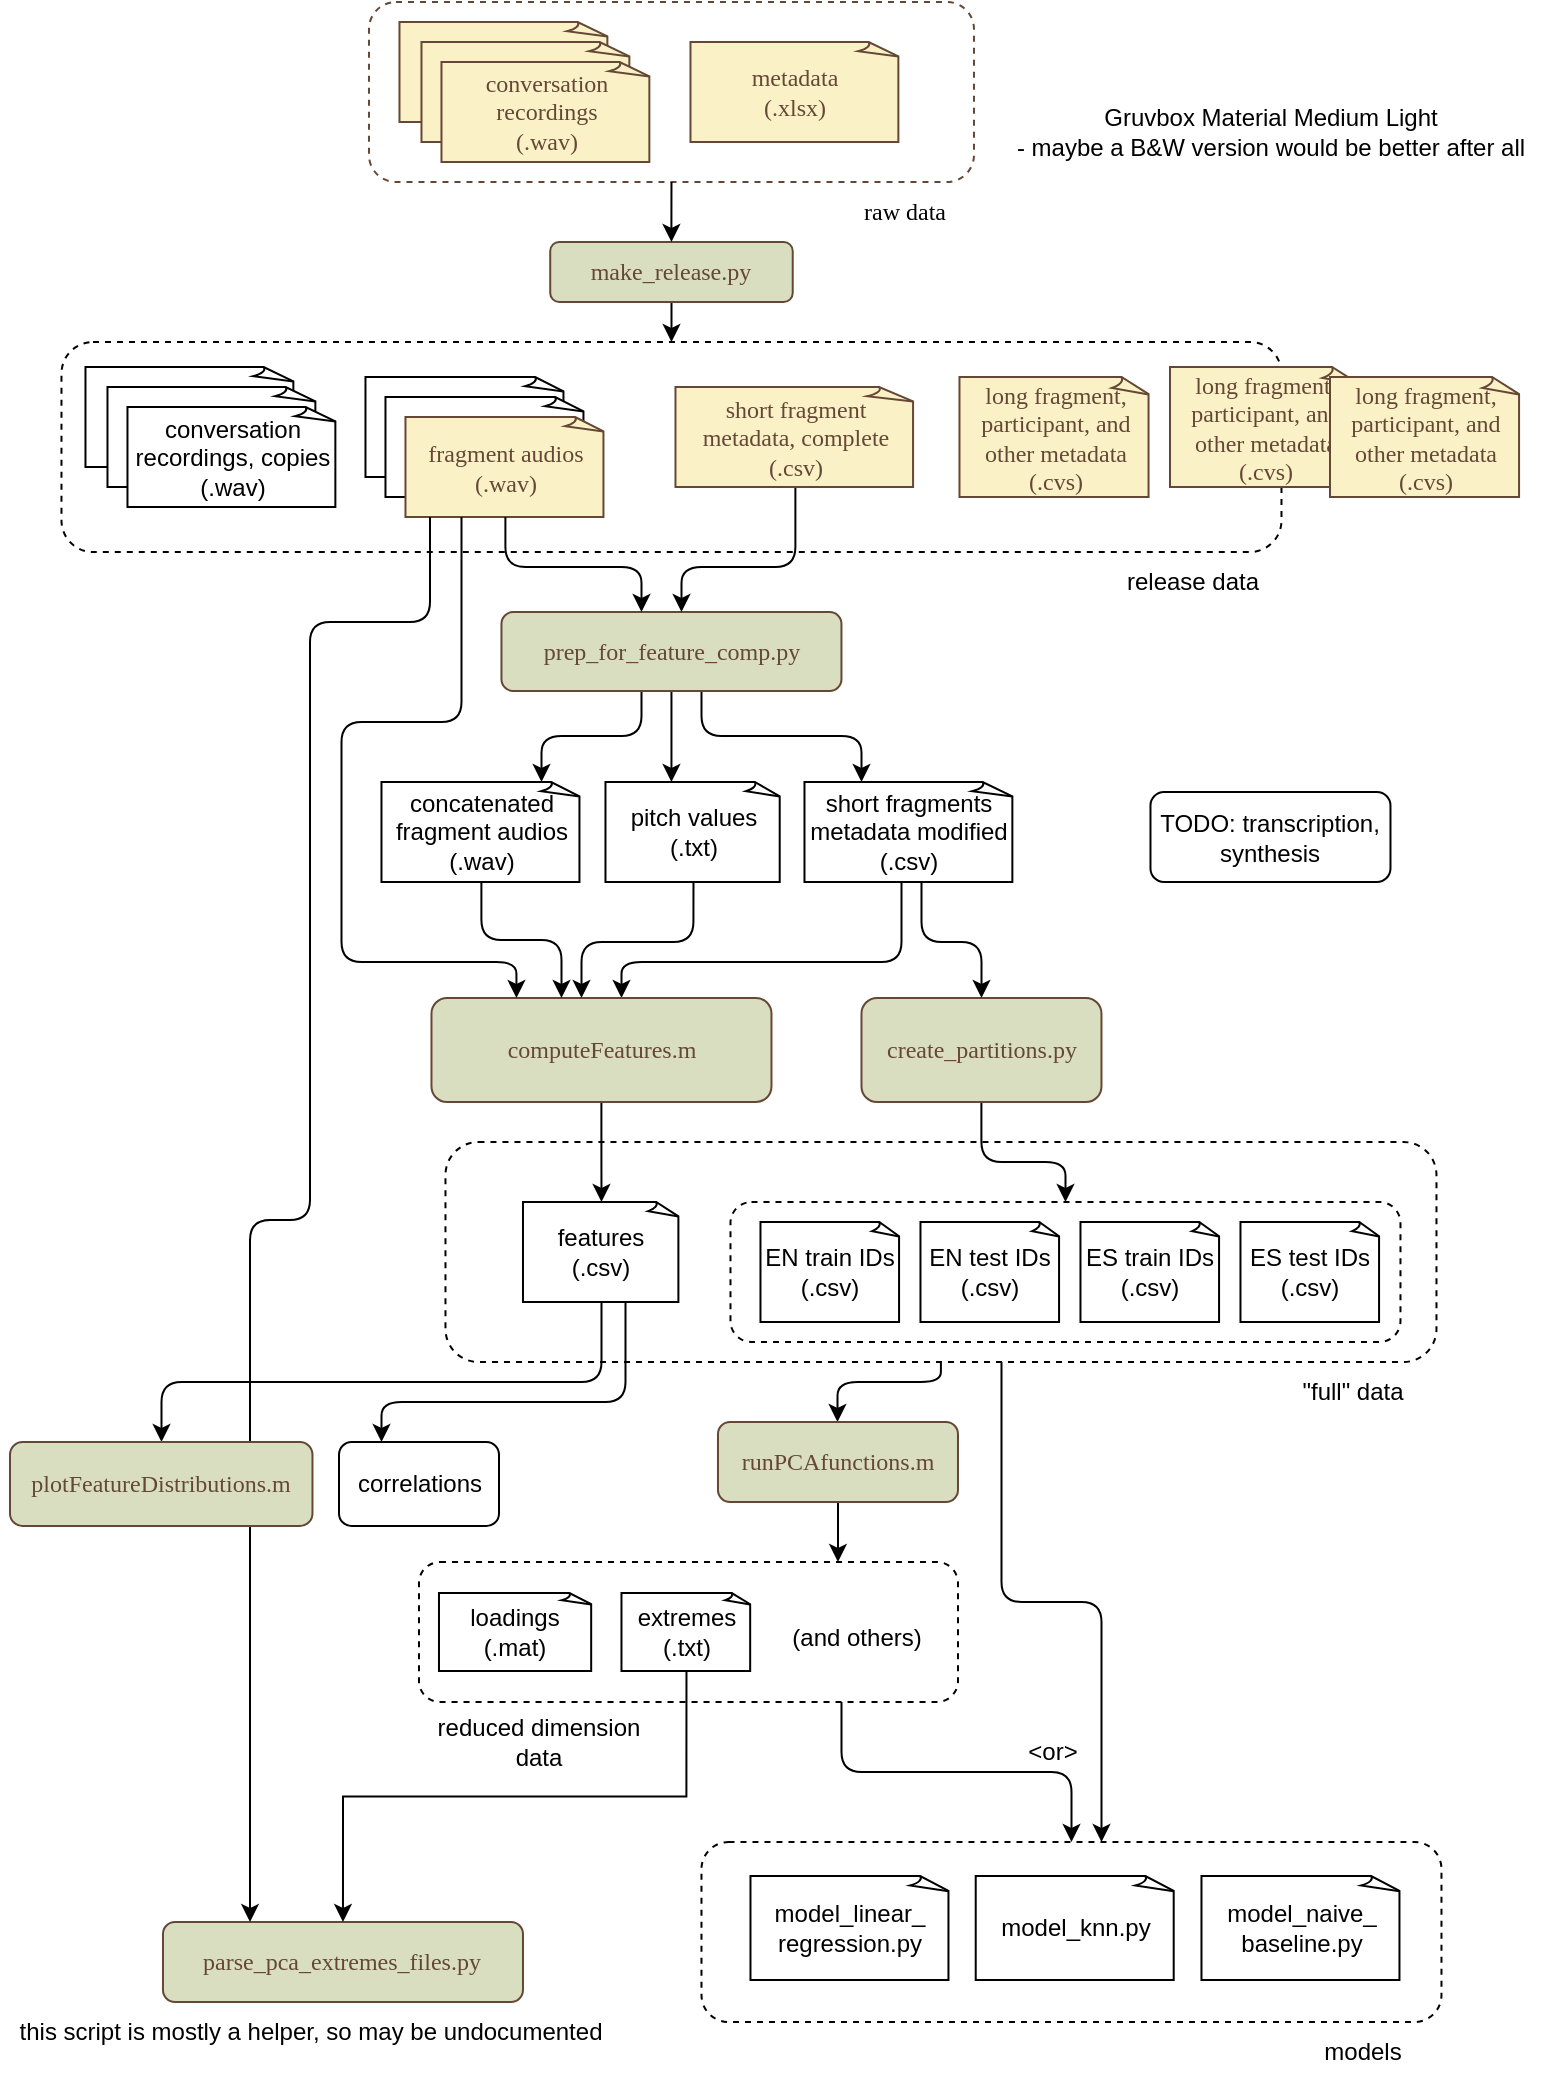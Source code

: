 <mxfile version="21.1.2" type="device">
  <diagram name="Page-1" id="ZXSU-Z6wVSWBDGXCP-Od">
    <mxGraphModel dx="1805" dy="1200" grid="1" gridSize="10" guides="1" tooltips="1" connect="1" arrows="1" fold="1" page="1" pageScale="1" pageWidth="850" pageHeight="1100" math="0" shadow="0">
      <root>
        <mxCell id="0" />
        <mxCell id="1" parent="0" />
        <mxCell id="qDof8D21UmIEmIrtxw4--8" style="edgeStyle=orthogonalEdgeStyle;rounded=1;orthogonalLoop=1;jettySize=auto;html=1;" parent="1" source="-QEo1qvbdwc9N4kor97y-74" target="OWXVFRiy__M9xzfPviYa-16" edge="1">
          <mxGeometry relative="1" as="geometry">
            <Array as="points">
              <mxPoint x="545.74" y="740" />
              <mxPoint x="493.74" y="740" />
            </Array>
          </mxGeometry>
        </mxCell>
        <mxCell id="qDof8D21UmIEmIrtxw4--10" style="edgeStyle=orthogonalEdgeStyle;rounded=1;orthogonalLoop=1;jettySize=auto;html=1;" parent="1" source="-QEo1qvbdwc9N4kor97y-74" target="qzybAINhsUFzTXOGSuHY-17" edge="1">
          <mxGeometry relative="1" as="geometry">
            <Array as="points">
              <mxPoint x="575.74" y="850" />
              <mxPoint x="625.74" y="850" />
            </Array>
          </mxGeometry>
        </mxCell>
        <mxCell id="-QEo1qvbdwc9N4kor97y-74" value="" style="rounded=1;whiteSpace=wrap;html=1;fillColor=none;dashed=1;" parent="1" vertex="1">
          <mxGeometry x="297.74" y="620" width="495.5" height="110" as="geometry" />
        </mxCell>
        <mxCell id="-QEo1qvbdwc9N4kor97y-45" value="" style="rounded=1;whiteSpace=wrap;html=1;fillColor=none;dashed=1;" parent="1" vertex="1">
          <mxGeometry x="105.74" y="220" width="610" height="105" as="geometry" />
        </mxCell>
        <mxCell id="-QEo1qvbdwc9N4kor97y-8" value="" style="rounded=1;whiteSpace=wrap;html=1;fillColor=none;strokeColor=#654735;strokeWidth=1;fillStyle=solid;gradientColor=none;dashed=1;perimeterSpacing=0;" parent="1" vertex="1">
          <mxGeometry x="259.49" y="50" width="302.5" height="90" as="geometry" />
        </mxCell>
        <mxCell id="qzybAINhsUFzTXOGSuHY-12" style="edgeStyle=orthogonalEdgeStyle;rounded=1;orthogonalLoop=1;jettySize=auto;html=1;" parent="1" source="OWXVFRiy__M9xzfPviYa-1" target="Ij160qP_-o8D6pLFXDZH-7" edge="1">
          <mxGeometry relative="1" as="geometry">
            <Array as="points">
              <mxPoint x="565.74" y="630" />
              <mxPoint x="607.74" y="630" />
            </Array>
          </mxGeometry>
        </mxCell>
        <mxCell id="OWXVFRiy__M9xzfPviYa-1" value="create_partitions.py" style="rounded=1;whiteSpace=wrap;html=1;fontFamily=Atkinson Hyperlegible;fillColor=#DADEC0;strokeColor=#654735;fontColor=#654735;" parent="1" vertex="1">
          <mxGeometry x="505.74" y="548" width="120" height="52" as="geometry" />
        </mxCell>
        <mxCell id="OWXVFRiy__M9xzfPviYa-9" style="edgeStyle=orthogonalEdgeStyle;rounded=1;orthogonalLoop=1;jettySize=auto;html=1;" parent="1" source="OWXVFRiy__M9xzfPviYa-8" target="OWXVFRiy__M9xzfPviYa-10" edge="1">
          <mxGeometry relative="1" as="geometry">
            <mxPoint x="510.74" y="769.5" as="targetPoint" />
            <Array as="points">
              <mxPoint x="425.74" y="417" />
              <mxPoint x="505.74" y="417" />
            </Array>
          </mxGeometry>
        </mxCell>
        <mxCell id="-QEo1qvbdwc9N4kor97y-78" style="edgeStyle=orthogonalEdgeStyle;rounded=1;orthogonalLoop=1;jettySize=auto;html=1;" parent="1" source="OWXVFRiy__M9xzfPviYa-8" target="-QEo1qvbdwc9N4kor97y-16" edge="1">
          <mxGeometry relative="1" as="geometry">
            <Array as="points">
              <mxPoint x="395.74" y="417" />
              <mxPoint x="345.74" y="417" />
            </Array>
          </mxGeometry>
        </mxCell>
        <mxCell id="qzybAINhsUFzTXOGSuHY-1" style="edgeStyle=orthogonalEdgeStyle;rounded=1;orthogonalLoop=1;jettySize=auto;html=1;" parent="1" source="OWXVFRiy__M9xzfPviYa-8" target="-QEo1qvbdwc9N4kor97y-51" edge="1">
          <mxGeometry relative="1" as="geometry">
            <Array as="points">
              <mxPoint x="410.74" y="457.5" />
              <mxPoint x="410.74" y="457.5" />
            </Array>
          </mxGeometry>
        </mxCell>
        <mxCell id="OWXVFRiy__M9xzfPviYa-8" value="prep_for_feature_comp.py" style="rounded=1;whiteSpace=wrap;html=1;fontFamily=Atkinson Hyperlegible;fillColor=#DADEC0;strokeColor=#654735;fontColor=#654735;" parent="1" vertex="1">
          <mxGeometry x="325.73" y="355" width="170" height="39.5" as="geometry" />
        </mxCell>
        <mxCell id="-QEo1qvbdwc9N4kor97y-10" style="edgeStyle=orthogonalEdgeStyle;rounded=1;orthogonalLoop=1;jettySize=auto;html=1;" parent="1" source="OWXVFRiy__M9xzfPviYa-10" target="OWXVFRiy__M9xzfPviYa-12" edge="1">
          <mxGeometry relative="1" as="geometry">
            <Array as="points">
              <mxPoint x="525.74" y="530" />
              <mxPoint x="385.74" y="530" />
            </Array>
          </mxGeometry>
        </mxCell>
        <mxCell id="qDof8D21UmIEmIrtxw4--5" style="edgeStyle=orthogonalEdgeStyle;rounded=1;orthogonalLoop=1;jettySize=auto;html=1;" parent="1" source="OWXVFRiy__M9xzfPviYa-10" target="OWXVFRiy__M9xzfPviYa-1" edge="1">
          <mxGeometry relative="1" as="geometry">
            <Array as="points">
              <mxPoint x="535.74" y="520" />
              <mxPoint x="565.74" y="520" />
            </Array>
          </mxGeometry>
        </mxCell>
        <mxCell id="OWXVFRiy__M9xzfPviYa-10" value="short fragments metadata modified&lt;br&gt;(.csv)" style="whiteSpace=wrap;html=1;shape=mxgraph.basic.document;rounded=1;" parent="1" vertex="1">
          <mxGeometry x="477.24" y="440" width="105" height="50" as="geometry" />
        </mxCell>
        <mxCell id="qDof8D21UmIEmIrtxw4--6" style="edgeStyle=orthogonalEdgeStyle;rounded=1;orthogonalLoop=1;jettySize=auto;html=1;" parent="1" source="OWXVFRiy__M9xzfPviYa-12" target="OWXVFRiy__M9xzfPviYa-50" edge="1">
          <mxGeometry relative="1" as="geometry" />
        </mxCell>
        <mxCell id="OWXVFRiy__M9xzfPviYa-12" value="computeFeatures.m" style="rounded=1;whiteSpace=wrap;html=1;fontFamily=Atkinson Hyperlegible;fillColor=#DADEC0;strokeColor=#654735;fontColor=#654735;" parent="1" vertex="1">
          <mxGeometry x="290.74" y="548" width="170" height="52" as="geometry" />
        </mxCell>
        <mxCell id="OWXVFRiy__M9xzfPviYa-15" style="edgeStyle=orthogonalEdgeStyle;rounded=1;orthogonalLoop=1;jettySize=auto;html=1;exitX=0.5;exitY=1;exitDx=0;exitDy=0;exitPerimeter=0;" parent="1" source="OWXVFRiy__M9xzfPviYa-10" target="OWXVFRiy__M9xzfPviYa-10" edge="1">
          <mxGeometry relative="1" as="geometry" />
        </mxCell>
        <mxCell id="qzybAINhsUFzTXOGSuHY-8" style="edgeStyle=orthogonalEdgeStyle;rounded=1;orthogonalLoop=1;jettySize=auto;html=1;" parent="1" source="OWXVFRiy__M9xzfPviYa-16" target="qzybAINhsUFzTXOGSuHY-7" edge="1">
          <mxGeometry relative="1" as="geometry">
            <Array as="points">
              <mxPoint x="493.74" y="870" />
              <mxPoint x="493.74" y="870" />
            </Array>
          </mxGeometry>
        </mxCell>
        <mxCell id="OWXVFRiy__M9xzfPviYa-16" value="runPCAfunctions.m" style="rounded=1;whiteSpace=wrap;html=1;fontFamily=Atkinson Hyperlegible;fillColor=#DADEC0;strokeColor=#654735;fontColor=#654735;" parent="1" vertex="1">
          <mxGeometry x="433.99" y="760" width="120" height="40" as="geometry" />
        </mxCell>
        <mxCell id="qDof8D21UmIEmIrtxw4--1" style="edgeStyle=orthogonalEdgeStyle;rounded=1;orthogonalLoop=1;jettySize=auto;html=1;entryX=0.5;entryY=0;entryDx=0;entryDy=0;" parent="1" source="OWXVFRiy__M9xzfPviYa-31" target="-QEo1qvbdwc9N4kor97y-45" edge="1">
          <mxGeometry relative="1" as="geometry" />
        </mxCell>
        <mxCell id="OWXVFRiy__M9xzfPviYa-31" value="make_release.py" style="rounded=1;whiteSpace=wrap;html=1;strokeColor=#654735;fontColor=#654735;fillColor=#DADEC0;fontFamily=Atkinson Hyperlegible;" parent="1" vertex="1">
          <mxGeometry x="350.11" y="170" width="121.25" height="30" as="geometry" />
        </mxCell>
        <mxCell id="qzybAINhsUFzTXOGSuHY-29" style="edgeStyle=orthogonalEdgeStyle;rounded=1;orthogonalLoop=1;jettySize=auto;html=1;" parent="1" source="OWXVFRiy__M9xzfPviYa-50" target="qzybAINhsUFzTXOGSuHY-28" edge="1">
          <mxGeometry relative="1" as="geometry">
            <Array as="points">
              <mxPoint x="387.74" y="750" />
              <mxPoint x="265.74" y="750" />
            </Array>
          </mxGeometry>
        </mxCell>
        <mxCell id="qDof8D21UmIEmIrtxw4--7" style="edgeStyle=orthogonalEdgeStyle;rounded=1;orthogonalLoop=1;jettySize=auto;html=1;" parent="1" source="OWXVFRiy__M9xzfPviYa-50" target="OWXVFRiy__M9xzfPviYa-39" edge="1">
          <mxGeometry relative="1" as="geometry">
            <Array as="points">
              <mxPoint x="375.74" y="740" />
              <mxPoint x="155.74" y="740" />
            </Array>
          </mxGeometry>
        </mxCell>
        <mxCell id="OWXVFRiy__M9xzfPviYa-50" value="features&lt;br&gt;(.csv)" style="whiteSpace=wrap;html=1;shape=mxgraph.basic.document;rounded=1;" parent="1" vertex="1">
          <mxGeometry x="336.49" y="650" width="78.5" height="50" as="geometry" />
        </mxCell>
        <mxCell id="-QEo1qvbdwc9N4kor97y-2" value="metadata&lt;br&gt;(.xlsx)" style="whiteSpace=wrap;html=1;shape=mxgraph.basic.document;rounded=1;fillColor=#fbf1c7;strokeColor=#654735;fontColor=#654735;fontFamily=Atkinson Hyperlegible;" parent="1" vertex="1">
          <mxGeometry x="420.24" y="70" width="105" height="50" as="geometry" />
        </mxCell>
        <mxCell id="-QEo1qvbdwc9N4kor97y-5" value="" style="group;rounded=1;" parent="1" vertex="1" connectable="0">
          <mxGeometry x="274.74" y="60" width="126" height="70" as="geometry" />
        </mxCell>
        <mxCell id="-QEo1qvbdwc9N4kor97y-3" value="" style="whiteSpace=wrap;html=1;shape=mxgraph.basic.document;rounded=1;fillColor=#fbf1c7;strokeColor=#654735;fontColor=#654735;" parent="-QEo1qvbdwc9N4kor97y-5" vertex="1">
          <mxGeometry width="105" height="50" as="geometry" />
        </mxCell>
        <mxCell id="-QEo1qvbdwc9N4kor97y-4" value="" style="whiteSpace=wrap;html=1;shape=mxgraph.basic.document;rounded=1;fillColor=#fbf1c7;strokeColor=#654735;fontColor=#654735;" parent="-QEo1qvbdwc9N4kor97y-5" vertex="1">
          <mxGeometry x="11" y="10" width="105" height="50" as="geometry" />
        </mxCell>
        <mxCell id="-QEo1qvbdwc9N4kor97y-1" value="conversation recordings&lt;br&gt;(.wav)" style="whiteSpace=wrap;html=1;shape=mxgraph.basic.document;rounded=1;fillColor=#fbf1c7;strokeColor=#654735;fontColor=#654735;fontFamily=Atkinson Hyperlegible;" parent="-QEo1qvbdwc9N4kor97y-5" vertex="1">
          <mxGeometry x="21" y="20" width="105" height="50" as="geometry" />
        </mxCell>
        <mxCell id="-QEo1qvbdwc9N4kor97y-9" style="edgeStyle=orthogonalEdgeStyle;rounded=1;orthogonalLoop=1;jettySize=auto;html=1;exitX=0.5;exitY=1;exitDx=0;exitDy=0;entryX=0.5;entryY=0;entryDx=0;entryDy=0;endArrow=classic;endFill=1;" parent="1" source="-QEo1qvbdwc9N4kor97y-8" target="OWXVFRiy__M9xzfPviYa-31" edge="1">
          <mxGeometry relative="1" as="geometry">
            <Array as="points">
              <mxPoint x="410.74" y="160" />
              <mxPoint x="410.74" y="160" />
            </Array>
          </mxGeometry>
        </mxCell>
        <mxCell id="qDof8D21UmIEmIrtxw4--3" style="edgeStyle=orthogonalEdgeStyle;rounded=1;orthogonalLoop=1;jettySize=auto;html=1;" parent="1" source="-QEo1qvbdwc9N4kor97y-16" target="OWXVFRiy__M9xzfPviYa-12" edge="1">
          <mxGeometry relative="1" as="geometry">
            <Array as="points">
              <mxPoint x="315.74" y="519" />
              <mxPoint x="355.74" y="519" />
            </Array>
          </mxGeometry>
        </mxCell>
        <mxCell id="-QEo1qvbdwc9N4kor97y-16" value="concatenated fragment audios&lt;br&gt;(.wav)" style="whiteSpace=wrap;html=1;shape=mxgraph.basic.document;rounded=1;" parent="1" vertex="1">
          <mxGeometry x="265.74" y="440" width="100" height="50" as="geometry" />
        </mxCell>
        <mxCell id="-QEo1qvbdwc9N4kor97y-31" value="" style="group;rounded=1;" parent="1" vertex="1" connectable="0">
          <mxGeometry x="257.74" y="237.5" width="120" height="70" as="geometry" />
        </mxCell>
        <mxCell id="-QEo1qvbdwc9N4kor97y-28" value="" style="whiteSpace=wrap;html=1;shape=mxgraph.basic.document;rounded=1;" parent="-QEo1qvbdwc9N4kor97y-31" vertex="1">
          <mxGeometry width="100" height="50" as="geometry" />
        </mxCell>
        <mxCell id="-QEo1qvbdwc9N4kor97y-29" value="" style="whiteSpace=wrap;html=1;shape=mxgraph.basic.document;rounded=1;" parent="-QEo1qvbdwc9N4kor97y-31" vertex="1">
          <mxGeometry x="10" y="10" width="100" height="50" as="geometry" />
        </mxCell>
        <mxCell id="-QEo1qvbdwc9N4kor97y-30" value="fragment audios&lt;br&gt;(.wav)" style="whiteSpace=wrap;html=1;shape=mxgraph.basic.document;rounded=1;fontFamily=Atkinson Hyperlegible;fillColor=#fbf1c7;strokeColor=#654735;fontColor=#654735;" parent="-QEo1qvbdwc9N4kor97y-31" vertex="1">
          <mxGeometry x="20" y="20" width="100" height="50" as="geometry" />
        </mxCell>
        <mxCell id="-QEo1qvbdwc9N4kor97y-72" style="edgeStyle=orthogonalEdgeStyle;rounded=1;orthogonalLoop=1;jettySize=auto;html=1;" parent="1" source="-QEo1qvbdwc9N4kor97y-35" target="OWXVFRiy__M9xzfPviYa-8" edge="1">
          <mxGeometry relative="1" as="geometry">
            <Array as="points">
              <mxPoint x="472.74" y="332.5" />
              <mxPoint x="415.74" y="332.5" />
            </Array>
          </mxGeometry>
        </mxCell>
        <mxCell id="-QEo1qvbdwc9N4kor97y-35" value="short fragment metadata, complete&lt;br&gt;(.csv)" style="whiteSpace=wrap;html=1;shape=mxgraph.basic.document;rounded=1;fontFamily=Atkinson Hyperlegible;fillColor=#fbf1c7;strokeColor=#654735;fontColor=#654735;" parent="1" vertex="1">
          <mxGeometry x="412.74" y="242.5" width="120" height="50" as="geometry" />
        </mxCell>
        <mxCell id="-QEo1qvbdwc9N4kor97y-46" value="release data" style="text;html=1;align=center;verticalAlign=middle;resizable=0;points=[];autosize=1;strokeColor=none;fillColor=none;rounded=1;" parent="1" vertex="1">
          <mxGeometry x="625.74" y="325" width="90" height="30" as="geometry" />
        </mxCell>
        <mxCell id="-QEo1qvbdwc9N4kor97y-48" value="raw data" style="text;html=1;align=center;verticalAlign=middle;resizable=0;points=[];autosize=1;strokeColor=none;fillColor=none;rounded=1;fontFamily=Atkinson Hyperlegible;" parent="1" vertex="1">
          <mxGeometry x="491.99" y="140" width="70" height="30" as="geometry" />
        </mxCell>
        <mxCell id="-QEo1qvbdwc9N4kor97y-70" style="edgeStyle=orthogonalEdgeStyle;rounded=1;orthogonalLoop=1;jettySize=auto;html=1;exitX=0.5;exitY=1;exitDx=0;exitDy=0;exitPerimeter=0;" parent="1" source="-QEo1qvbdwc9N4kor97y-51" target="OWXVFRiy__M9xzfPviYa-12" edge="1">
          <mxGeometry relative="1" as="geometry">
            <Array as="points">
              <mxPoint x="421.74" y="520" />
              <mxPoint x="365.74" y="520" />
            </Array>
          </mxGeometry>
        </mxCell>
        <mxCell id="-QEo1qvbdwc9N4kor97y-51" value="pitch values&lt;br&gt;(.txt)" style="whiteSpace=wrap;html=1;shape=mxgraph.basic.document;rounded=1;" parent="1" vertex="1">
          <mxGeometry x="377.74" y="440" width="88" height="50" as="geometry" />
        </mxCell>
        <mxCell id="-QEo1qvbdwc9N4kor97y-55" value="TODO: transcription, synthesis" style="rounded=1;whiteSpace=wrap;html=1;" parent="1" vertex="1">
          <mxGeometry x="650.24" y="445" width="120" height="45" as="geometry" />
        </mxCell>
        <mxCell id="-QEo1qvbdwc9N4kor97y-56" value="" style="group;rounded=1;" parent="1" vertex="1" connectable="0">
          <mxGeometry x="117.74" y="232.5" width="126" height="70" as="geometry" />
        </mxCell>
        <mxCell id="-QEo1qvbdwc9N4kor97y-57" value="" style="whiteSpace=wrap;html=1;shape=mxgraph.basic.document;rounded=1;" parent="-QEo1qvbdwc9N4kor97y-56" vertex="1">
          <mxGeometry width="105" height="50" as="geometry" />
        </mxCell>
        <mxCell id="-QEo1qvbdwc9N4kor97y-58" value="" style="whiteSpace=wrap;html=1;shape=mxgraph.basic.document;rounded=1;" parent="-QEo1qvbdwc9N4kor97y-56" vertex="1">
          <mxGeometry x="11" y="10" width="105" height="50" as="geometry" />
        </mxCell>
        <mxCell id="-QEo1qvbdwc9N4kor97y-59" value="conversation recordings, copies&lt;br&gt;(.wav)" style="whiteSpace=wrap;html=1;shape=mxgraph.basic.document;rounded=1;" parent="-QEo1qvbdwc9N4kor97y-56" vertex="1">
          <mxGeometry x="21" y="20" width="105" height="50" as="geometry" />
        </mxCell>
        <mxCell id="qzybAINhsUFzTXOGSuHY-10" value="" style="group;rounded=1;" parent="1" vertex="1" connectable="0">
          <mxGeometry x="440.24" y="650" width="335" height="70" as="geometry" />
        </mxCell>
        <mxCell id="Ij160qP_-o8D6pLFXDZH-7" value="" style="rounded=1;whiteSpace=wrap;html=1;fillColor=none;dashed=1;" parent="qzybAINhsUFzTXOGSuHY-10" vertex="1">
          <mxGeometry width="335" height="70" as="geometry" />
        </mxCell>
        <mxCell id="OWXVFRiy__M9xzfPviYa-27" value="EN test IDs&lt;br&gt;(.csv)" style="whiteSpace=wrap;html=1;shape=mxgraph.basic.document;rounded=1;" parent="qzybAINhsUFzTXOGSuHY-10" vertex="1">
          <mxGeometry x="95" y="10" width="70" height="50" as="geometry" />
        </mxCell>
        <mxCell id="OWXVFRiy__M9xzfPviYa-28" value="ES train IDs&lt;br&gt;(.csv)" style="whiteSpace=wrap;html=1;shape=mxgraph.basic.document;rounded=1;" parent="qzybAINhsUFzTXOGSuHY-10" vertex="1">
          <mxGeometry x="175" y="10" width="70" height="50" as="geometry" />
        </mxCell>
        <mxCell id="OWXVFRiy__M9xzfPviYa-29" value="EN train IDs&lt;br&gt;(.csv)" style="whiteSpace=wrap;html=1;shape=mxgraph.basic.document;rounded=1;" parent="qzybAINhsUFzTXOGSuHY-10" vertex="1">
          <mxGeometry x="15" y="10" width="70" height="50" as="geometry" />
        </mxCell>
        <mxCell id="OWXVFRiy__M9xzfPviYa-30" value="ES test IDs&lt;br&gt;(.csv)" style="whiteSpace=wrap;html=1;shape=mxgraph.basic.document;rounded=1;" parent="qzybAINhsUFzTXOGSuHY-10" vertex="1">
          <mxGeometry x="255" y="10" width="70" height="50" as="geometry" />
        </mxCell>
        <mxCell id="qzybAINhsUFzTXOGSuHY-18" value="models" style="text;html=1;align=center;verticalAlign=middle;resizable=0;points=[];autosize=1;strokeColor=none;fillColor=none;rounded=1;" parent="1" vertex="1">
          <mxGeometry x="725.74" y="1060" width="60" height="30" as="geometry" />
        </mxCell>
        <mxCell id="qzybAINhsUFzTXOGSuHY-20" value="" style="group;rounded=1;" parent="1" vertex="1" connectable="0">
          <mxGeometry x="425.74" y="970" width="370" height="90" as="geometry" />
        </mxCell>
        <mxCell id="qzybAINhsUFzTXOGSuHY-17" value="" style="rounded=1;whiteSpace=wrap;html=1;fillColor=none;dashed=1;" parent="qzybAINhsUFzTXOGSuHY-20" vertex="1">
          <mxGeometry width="370" height="90" as="geometry" />
        </mxCell>
        <mxCell id="qzybAINhsUFzTXOGSuHY-9" value="model_linear_&lt;br&gt;regression.py" style="whiteSpace=wrap;html=1;shape=mxgraph.basic.document;rounded=1;" parent="qzybAINhsUFzTXOGSuHY-20" vertex="1">
          <mxGeometry x="24.5" y="17" width="100" height="52" as="geometry" />
        </mxCell>
        <mxCell id="qzybAINhsUFzTXOGSuHY-14" value="model_naive_&lt;br&gt;baseline.py" style="whiteSpace=wrap;html=1;shape=mxgraph.basic.document;rounded=1;" parent="qzybAINhsUFzTXOGSuHY-20" vertex="1">
          <mxGeometry x="250" y="17" width="100" height="52" as="geometry" />
        </mxCell>
        <mxCell id="qzybAINhsUFzTXOGSuHY-15" value="model_knn.py" style="whiteSpace=wrap;html=1;shape=mxgraph.basic.document;rounded=1;" parent="qzybAINhsUFzTXOGSuHY-20" vertex="1">
          <mxGeometry x="137.12" y="17" width="100" height="52" as="geometry" />
        </mxCell>
        <mxCell id="qzybAINhsUFzTXOGSuHY-22" value="&quot;full&quot; data" style="text;html=1;align=center;verticalAlign=middle;resizable=0;points=[];autosize=1;strokeColor=none;fillColor=none;rounded=1;" parent="1" vertex="1">
          <mxGeometry x="715.74" y="730" width="70" height="30" as="geometry" />
        </mxCell>
        <mxCell id="qzybAINhsUFzTXOGSuHY-25" value="&amp;lt;or&amp;gt;" style="text;html=1;align=center;verticalAlign=middle;resizable=0;points=[];autosize=1;strokeColor=none;fillColor=none;rounded=1;" parent="1" vertex="1">
          <mxGeometry x="575.74" y="910" width="50" height="30" as="geometry" />
        </mxCell>
        <mxCell id="qzybAINhsUFzTXOGSuHY-26" value="reduced dimension&lt;br&gt;data" style="text;html=1;align=center;verticalAlign=middle;resizable=0;points=[];autosize=1;strokeColor=none;fillColor=none;rounded=1;" parent="1" vertex="1">
          <mxGeometry x="284.49" y="900" width="120" height="40" as="geometry" />
        </mxCell>
        <mxCell id="qzybAINhsUFzTXOGSuHY-27" value="" style="group;rounded=1;" parent="1" vertex="1" connectable="0">
          <mxGeometry x="284.49" y="830" width="269.5" height="70" as="geometry" />
        </mxCell>
        <mxCell id="qzybAINhsUFzTXOGSuHY-7" value="" style="rounded=1;whiteSpace=wrap;html=1;fillColor=none;dashed=1;" parent="qzybAINhsUFzTXOGSuHY-27" vertex="1">
          <mxGeometry width="269.5" height="70" as="geometry" />
        </mxCell>
        <mxCell id="Ij160qP_-o8D6pLFXDZH-5" value="extremes&lt;br&gt;(.txt)" style="whiteSpace=wrap;html=1;shape=mxgraph.basic.document;rounded=1;" parent="qzybAINhsUFzTXOGSuHY-27" vertex="1">
          <mxGeometry x="101.25" y="15.556" width="65" height="38.889" as="geometry" />
        </mxCell>
        <mxCell id="qzybAINhsUFzTXOGSuHY-4" value="loadings&lt;br&gt;(.mat)" style="whiteSpace=wrap;html=1;shape=mxgraph.basic.document;rounded=1;" parent="qzybAINhsUFzTXOGSuHY-27" vertex="1">
          <mxGeometry x="10" y="15.556" width="76.87" height="38.889" as="geometry" />
        </mxCell>
        <mxCell id="qzybAINhsUFzTXOGSuHY-6" value="(and others)" style="text;html=1;align=center;verticalAlign=middle;resizable=0;points=[];autosize=1;strokeColor=none;fillColor=none;rounded=1;" parent="qzybAINhsUFzTXOGSuHY-27" vertex="1">
          <mxGeometry x="173.25" y="23.333" width="90" height="30" as="geometry" />
        </mxCell>
        <mxCell id="qzybAINhsUFzTXOGSuHY-28" value="correlations" style="rounded=1;whiteSpace=wrap;html=1;" parent="1" vertex="1">
          <mxGeometry x="244.5" y="770" width="80" height="42" as="geometry" />
        </mxCell>
        <mxCell id="qDof8D21UmIEmIrtxw4--2" style="edgeStyle=orthogonalEdgeStyle;rounded=1;orthogonalLoop=1;jettySize=auto;html=1;" parent="1" source="-QEo1qvbdwc9N4kor97y-30" target="OWXVFRiy__M9xzfPviYa-8" edge="1">
          <mxGeometry relative="1" as="geometry">
            <Array as="points">
              <mxPoint x="327.74" y="332.5" />
              <mxPoint x="395.74" y="332.5" />
            </Array>
          </mxGeometry>
        </mxCell>
        <mxCell id="qDof8D21UmIEmIrtxw4--4" style="edgeStyle=orthogonalEdgeStyle;rounded=1;orthogonalLoop=1;jettySize=auto;html=1;entryX=0.25;entryY=0;entryDx=0;entryDy=0;" parent="1" source="-QEo1qvbdwc9N4kor97y-30" target="OWXVFRiy__M9xzfPviYa-12" edge="1">
          <mxGeometry relative="1" as="geometry">
            <Array as="points">
              <mxPoint x="305.74" y="410" />
              <mxPoint x="245.74" y="410" />
              <mxPoint x="245.74" y="530" />
              <mxPoint x="333.74" y="530" />
            </Array>
          </mxGeometry>
        </mxCell>
        <mxCell id="qDof8D21UmIEmIrtxw4--9" style="edgeStyle=orthogonalEdgeStyle;rounded=1;orthogonalLoop=1;jettySize=auto;html=1;" parent="1" source="qzybAINhsUFzTXOGSuHY-7" target="qzybAINhsUFzTXOGSuHY-17" edge="1">
          <mxGeometry relative="1" as="geometry">
            <Array as="points">
              <mxPoint x="495.74" y="935" />
              <mxPoint x="610.74" y="935" />
            </Array>
          </mxGeometry>
        </mxCell>
        <mxCell id="7C2zFH2W5K6x3jduQuze-2" value="Gruvbox Material Medium Light&lt;br&gt;- maybe a B&amp;amp;W version would be better after all" style="text;html=1;align=center;verticalAlign=middle;resizable=0;points=[];autosize=1;strokeColor=none;fillColor=none;" parent="1" vertex="1">
          <mxGeometry x="570.24" y="95" width="280" height="40" as="geometry" />
        </mxCell>
        <mxCell id="7C2zFH2W5K6x3jduQuze-4" value="long fragment, participant, and other metadata&lt;br&gt;(.cvs)" style="whiteSpace=wrap;html=1;shape=mxgraph.basic.document;rounded=1;fontFamily=Atkinson Hyperlegible;fillColor=#fbf1c7;strokeColor=#654735;fontColor=#654735;" parent="1" vertex="1">
          <mxGeometry x="554.74" y="237.5" width="95.5" height="60" as="geometry" />
        </mxCell>
        <mxCell id="7C2zFH2W5K6x3jduQuze-5" value="long fragment, participant, and other metadata&lt;br&gt;(.cvs)" style="whiteSpace=wrap;html=1;shape=mxgraph.basic.document;rounded=1;fontFamily=Atkinson Hyperlegible;fillColor=#fbf1c7;strokeColor=#654735;fontColor=#654735;" parent="1" vertex="1">
          <mxGeometry x="660" y="232.5" width="95.5" height="60" as="geometry" />
        </mxCell>
        <mxCell id="7C2zFH2W5K6x3jduQuze-6" value="long fragment, participant, and other metadata&lt;br&gt;(.cvs)" style="whiteSpace=wrap;html=1;shape=mxgraph.basic.document;rounded=1;fontFamily=Atkinson Hyperlegible;fillColor=#fbf1c7;strokeColor=#654735;fontColor=#654735;" parent="1" vertex="1">
          <mxGeometry x="740" y="237.5" width="95.5" height="60" as="geometry" />
        </mxCell>
        <mxCell id="V--W4RJizU-fYes7V9Sl-1" value="parse_pca_extremes_files.py" style="rounded=1;whiteSpace=wrap;html=1;fontFamily=Atkinson Hyperlegible;fillColor=#DADEC0;strokeColor=#654735;fontColor=#654735;" vertex="1" parent="1">
          <mxGeometry x="156.49" y="1010" width="180" height="40" as="geometry" />
        </mxCell>
        <mxCell id="V--W4RJizU-fYes7V9Sl-4" style="edgeStyle=orthogonalEdgeStyle;rounded=0;orthogonalLoop=1;jettySize=auto;html=1;exitX=0.5;exitY=1;exitDx=0;exitDy=0;exitPerimeter=0;entryX=0.5;entryY=0;entryDx=0;entryDy=0;" edge="1" parent="1" source="Ij160qP_-o8D6pLFXDZH-5" target="V--W4RJizU-fYes7V9Sl-1">
          <mxGeometry relative="1" as="geometry" />
        </mxCell>
        <mxCell id="V--W4RJizU-fYes7V9Sl-5" style="edgeStyle=orthogonalEdgeStyle;rounded=1;orthogonalLoop=1;jettySize=auto;html=1;" edge="1" parent="1" source="-QEo1qvbdwc9N4kor97y-30" target="V--W4RJizU-fYes7V9Sl-1">
          <mxGeometry relative="1" as="geometry">
            <Array as="points">
              <mxPoint x="290" y="360" />
              <mxPoint x="230" y="360" />
              <mxPoint x="230" y="659" />
              <mxPoint x="200" y="659" />
            </Array>
          </mxGeometry>
        </mxCell>
        <mxCell id="OWXVFRiy__M9xzfPviYa-39" value="plotFeatureDistributions.m" style="rounded=1;whiteSpace=wrap;html=1;fontFamily=Atkinson Hyperlegible;fillColor=#DADEC0;strokeColor=#654735;fontColor=#654735;" parent="1" vertex="1">
          <mxGeometry x="80.0" y="770" width="151.24" height="42" as="geometry" />
        </mxCell>
        <mxCell id="V--W4RJizU-fYes7V9Sl-6" value="this script is mostly a helper, so may be undocumented" style="text;html=1;align=center;verticalAlign=middle;resizable=0;points=[];autosize=1;strokeColor=none;fillColor=none;" vertex="1" parent="1">
          <mxGeometry x="75" y="1050" width="310" height="30" as="geometry" />
        </mxCell>
      </root>
    </mxGraphModel>
  </diagram>
</mxfile>
